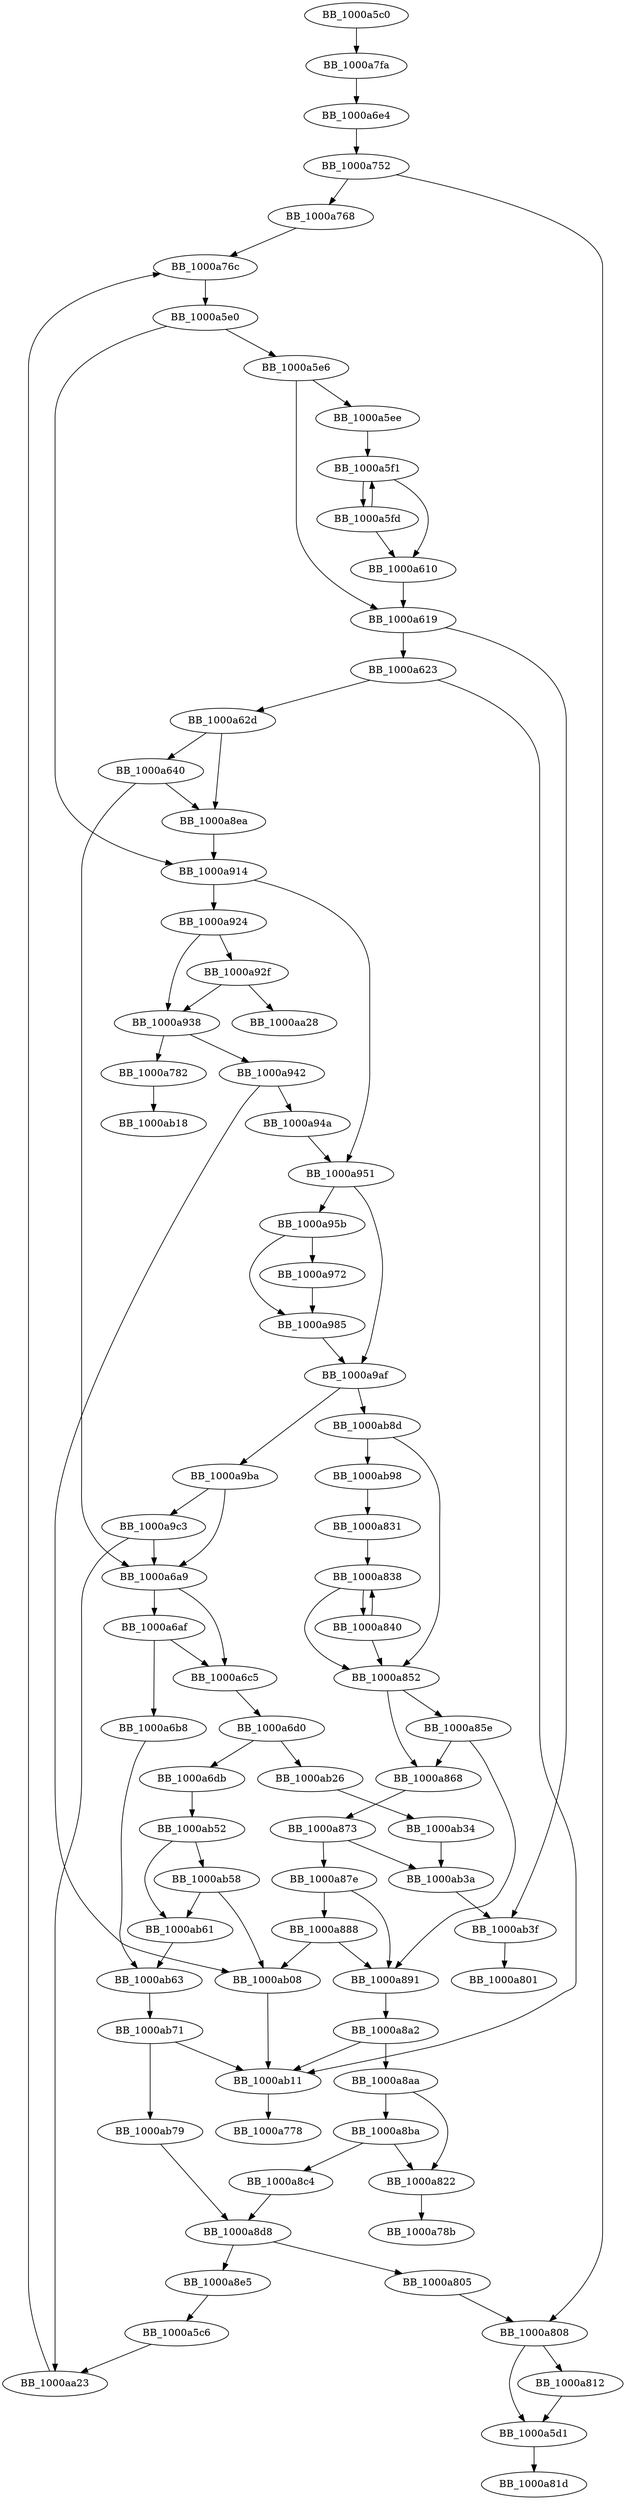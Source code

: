 DiGraph sub_1000A5C0{
BB_1000a5c0->BB_1000a7fa
BB_1000a5c6->BB_1000aa23
BB_1000a5d1->BB_1000a81d
BB_1000a5e0->BB_1000a5e6
BB_1000a5e0->BB_1000a914
BB_1000a5e6->BB_1000a5ee
BB_1000a5e6->BB_1000a619
BB_1000a5ee->BB_1000a5f1
BB_1000a5f1->BB_1000a5fd
BB_1000a5f1->BB_1000a610
BB_1000a5fd->BB_1000a5f1
BB_1000a5fd->BB_1000a610
BB_1000a610->BB_1000a619
BB_1000a619->BB_1000a623
BB_1000a619->BB_1000ab3f
BB_1000a623->BB_1000a62d
BB_1000a623->BB_1000ab11
BB_1000a62d->BB_1000a640
BB_1000a62d->BB_1000a8ea
BB_1000a640->BB_1000a6a9
BB_1000a640->BB_1000a8ea
BB_1000a6a9->BB_1000a6af
BB_1000a6a9->BB_1000a6c5
BB_1000a6af->BB_1000a6b8
BB_1000a6af->BB_1000a6c5
BB_1000a6b8->BB_1000ab63
BB_1000a6c5->BB_1000a6d0
BB_1000a6d0->BB_1000a6db
BB_1000a6d0->BB_1000ab26
BB_1000a6db->BB_1000ab52
BB_1000a6e4->BB_1000a752
BB_1000a752->BB_1000a768
BB_1000a752->BB_1000a808
BB_1000a768->BB_1000a76c
BB_1000a76c->BB_1000a5e0
BB_1000a782->BB_1000ab18
BB_1000a7fa->BB_1000a6e4
BB_1000a805->BB_1000a808
BB_1000a808->BB_1000a5d1
BB_1000a808->BB_1000a812
BB_1000a812->BB_1000a5d1
BB_1000a822->BB_1000a78b
BB_1000a831->BB_1000a838
BB_1000a838->BB_1000a840
BB_1000a838->BB_1000a852
BB_1000a840->BB_1000a838
BB_1000a840->BB_1000a852
BB_1000a852->BB_1000a85e
BB_1000a852->BB_1000a868
BB_1000a85e->BB_1000a868
BB_1000a85e->BB_1000a891
BB_1000a868->BB_1000a873
BB_1000a873->BB_1000a87e
BB_1000a873->BB_1000ab3a
BB_1000a87e->BB_1000a888
BB_1000a87e->BB_1000a891
BB_1000a888->BB_1000a891
BB_1000a888->BB_1000ab08
BB_1000a891->BB_1000a8a2
BB_1000a8a2->BB_1000a8aa
BB_1000a8a2->BB_1000ab11
BB_1000a8aa->BB_1000a822
BB_1000a8aa->BB_1000a8ba
BB_1000a8ba->BB_1000a822
BB_1000a8ba->BB_1000a8c4
BB_1000a8c4->BB_1000a8d8
BB_1000a8d8->BB_1000a805
BB_1000a8d8->BB_1000a8e5
BB_1000a8e5->BB_1000a5c6
BB_1000a8ea->BB_1000a914
BB_1000a914->BB_1000a924
BB_1000a914->BB_1000a951
BB_1000a924->BB_1000a92f
BB_1000a924->BB_1000a938
BB_1000a92f->BB_1000a938
BB_1000a92f->BB_1000aa28
BB_1000a938->BB_1000a782
BB_1000a938->BB_1000a942
BB_1000a942->BB_1000a94a
BB_1000a942->BB_1000ab08
BB_1000a94a->BB_1000a951
BB_1000a951->BB_1000a95b
BB_1000a951->BB_1000a9af
BB_1000a95b->BB_1000a972
BB_1000a95b->BB_1000a985
BB_1000a972->BB_1000a985
BB_1000a985->BB_1000a9af
BB_1000a9af->BB_1000a9ba
BB_1000a9af->BB_1000ab8d
BB_1000a9ba->BB_1000a6a9
BB_1000a9ba->BB_1000a9c3
BB_1000a9c3->BB_1000a6a9
BB_1000a9c3->BB_1000aa23
BB_1000aa23->BB_1000a76c
BB_1000ab08->BB_1000ab11
BB_1000ab11->BB_1000a778
BB_1000ab26->BB_1000ab34
BB_1000ab34->BB_1000ab3a
BB_1000ab3a->BB_1000ab3f
BB_1000ab3f->BB_1000a801
BB_1000ab52->BB_1000ab58
BB_1000ab52->BB_1000ab61
BB_1000ab58->BB_1000ab08
BB_1000ab58->BB_1000ab61
BB_1000ab61->BB_1000ab63
BB_1000ab63->BB_1000ab71
BB_1000ab71->BB_1000ab11
BB_1000ab71->BB_1000ab79
BB_1000ab79->BB_1000a8d8
BB_1000ab8d->BB_1000a852
BB_1000ab8d->BB_1000ab98
BB_1000ab98->BB_1000a831
}
